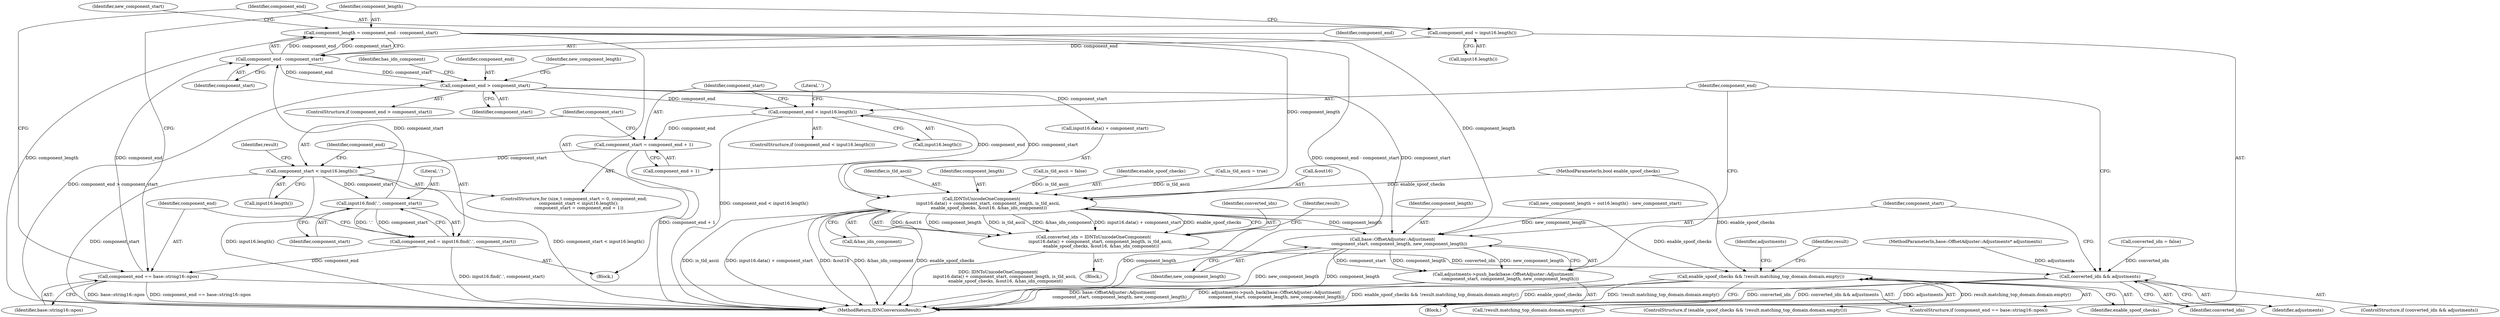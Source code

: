 digraph "0_Chrome_cc0bbcbe7c986094da8e58c37a21fdd179b686b0_2@integer" {
"1000166" [label="(Call,component_length = component_end - component_start)"];
"1000168" [label="(Call,component_end - component_start)"];
"1000159" [label="(Call,component_end == base::string16::npos)"];
"1000153" [label="(Call,component_end = input16.find('.', component_start))"];
"1000155" [label="(Call,input16.find('.', component_start))"];
"1000144" [label="(Call,component_start < input16.length())"];
"1000147" [label="(Call,component_start = component_end + 1)"];
"1000223" [label="(Call,component_end < input16.length())"];
"1000180" [label="(Call,component_end > component_start)"];
"1000162" [label="(Call,component_end = input16.length())"];
"1000190" [label="(Call,IDNToUnicodeOneComponent(\n          input16.data() + component_start, component_length, is_tld_ascii,\n           enable_spoof_checks, &out16, &has_idn_component))"];
"1000188" [label="(Call,converted_idn = IDNToUnicodeOneComponent(\n          input16.data() + component_start, component_length, is_tld_ascii,\n           enable_spoof_checks, &out16, &has_idn_component))"];
"1000213" [label="(Call,converted_idn && adjustments)"];
"1000218" [label="(Call,base::OffsetAdjuster::Adjustment(\n          component_start, component_length, new_component_length))"];
"1000217" [label="(Call,adjustments->push_back(base::OffsetAdjuster::Adjustment(\n          component_start, component_length, new_component_length)))"];
"1000245" [label="(Call,enable_spoof_checks && !result.matching_top_domain.domain.empty())"];
"1000191" [label="(Call,input16.data() + component_start)"];
"1000197" [label="(Call,&out16)"];
"1000260" [label="(MethodReturn,IDNConversionResult)"];
"1000146" [label="(Call,input16.length())"];
"1000219" [label="(Identifier,component_start)"];
"1000164" [label="(Call,input16.length())"];
"1000176" [label="(Call,converted_idn = false)"];
"1000230" [label="(Identifier,result)"];
"1000223" [label="(Call,component_end < input16.length())"];
"1000183" [label="(Block,)"];
"1000169" [label="(Identifier,component_end)"];
"1000195" [label="(Identifier,is_tld_ascii)"];
"1000245" [label="(Call,enable_spoof_checks && !result.matching_top_domain.domain.empty())"];
"1000251" [label="(Identifier,adjustments)"];
"1000179" [label="(ControlStructure,if (component_end > component_start))"];
"1000170" [label="(Identifier,component_start)"];
"1000145" [label="(Identifier,component_start)"];
"1000222" [label="(ControlStructure,if (component_end < input16.length()))"];
"1000227" [label="(Literal,'.')"];
"1000180" [label="(Call,component_end > component_start)"];
"1000194" [label="(Identifier,component_length)"];
"1000166" [label="(Call,component_length = component_end - component_start)"];
"1000152" [label="(Block,)"];
"1000218" [label="(Call,base::OffsetAdjuster::Adjustment(\n          component_start, component_length, new_component_length))"];
"1000144" [label="(Call,component_start < input16.length())"];
"1000148" [label="(Identifier,component_start)"];
"1000214" [label="(Identifier,converted_idn)"];
"1000160" [label="(Identifier,component_end)"];
"1000173" [label="(Identifier,new_component_start)"];
"1000147" [label="(Call,component_start = component_end + 1)"];
"1000207" [label="(Call,new_component_length = out16.length() - new_component_start)"];
"1000213" [label="(Call,converted_idn && adjustments)"];
"1000158" [label="(ControlStructure,if (component_end == base::string16::npos))"];
"1000225" [label="(Call,input16.length())"];
"1000133" [label="(Call,is_tld_ascii = false)"];
"1000224" [label="(Identifier,component_end)"];
"1000221" [label="(Identifier,new_component_length)"];
"1000208" [label="(Identifier,new_component_length)"];
"1000154" [label="(Identifier,component_end)"];
"1000186" [label="(Identifier,has_idn_component)"];
"1000203" [label="(Identifier,result)"];
"1000103" [label="(MethodParameterIn,base::OffsetAdjuster::Adjustments* adjustments)"];
"1000181" [label="(Identifier,component_end)"];
"1000244" [label="(ControlStructure,if (enable_spoof_checks && !result.matching_top_domain.domain.empty()))"];
"1000215" [label="(Identifier,adjustments)"];
"1000190" [label="(Call,IDNToUnicodeOneComponent(\n          input16.data() + component_start, component_length, is_tld_ascii,\n           enable_spoof_checks, &out16, &has_idn_component))"];
"1000199" [label="(Call,&has_idn_component)"];
"1000246" [label="(Identifier,enable_spoof_checks)"];
"1000138" [label="(ControlStructure,for (size_t component_start = 0, component_end;\n       component_start < input16.length();\n       component_start = component_end + 1))"];
"1000212" [label="(ControlStructure,if (converted_idn && adjustments))"];
"1000167" [label="(Identifier,component_length)"];
"1000162" [label="(Call,component_end = input16.length())"];
"1000153" [label="(Call,component_end = input16.find('.', component_start))"];
"1000149" [label="(Call,component_end + 1)"];
"1000217" [label="(Call,adjustments->push_back(base::OffsetAdjuster::Adjustment(\n          component_start, component_length, new_component_length)))"];
"1000188" [label="(Call,converted_idn = IDNToUnicodeOneComponent(\n          input16.data() + component_start, component_length, is_tld_ascii,\n           enable_spoof_checks, &out16, &has_idn_component))"];
"1000155" [label="(Call,input16.find('.', component_start))"];
"1000216" [label="(Block,)"];
"1000220" [label="(Identifier,component_length)"];
"1000104" [label="(MethodParameterIn,bool enable_spoof_checks)"];
"1000161" [label="(Identifier,base::string16::npos)"];
"1000157" [label="(Identifier,component_start)"];
"1000156" [label="(Literal,'.')"];
"1000247" [label="(Call,!result.matching_top_domain.domain.empty())"];
"1000259" [label="(Identifier,result)"];
"1000196" [label="(Identifier,enable_spoof_checks)"];
"1000189" [label="(Identifier,converted_idn)"];
"1000168" [label="(Call,component_end - component_start)"];
"1000159" [label="(Call,component_end == base::string16::npos)"];
"1000117" [label="(Call,is_tld_ascii = true)"];
"1000182" [label="(Identifier,component_start)"];
"1000163" [label="(Identifier,component_end)"];
"1000166" -> "1000152"  [label="AST: "];
"1000166" -> "1000168"  [label="CFG: "];
"1000167" -> "1000166"  [label="AST: "];
"1000168" -> "1000166"  [label="AST: "];
"1000173" -> "1000166"  [label="CFG: "];
"1000166" -> "1000260"  [label="DDG: component_end - component_start"];
"1000166" -> "1000260"  [label="DDG: component_length"];
"1000168" -> "1000166"  [label="DDG: component_end"];
"1000168" -> "1000166"  [label="DDG: component_start"];
"1000166" -> "1000190"  [label="DDG: component_length"];
"1000166" -> "1000218"  [label="DDG: component_length"];
"1000168" -> "1000170"  [label="CFG: "];
"1000169" -> "1000168"  [label="AST: "];
"1000170" -> "1000168"  [label="AST: "];
"1000159" -> "1000168"  [label="DDG: component_end"];
"1000162" -> "1000168"  [label="DDG: component_end"];
"1000155" -> "1000168"  [label="DDG: component_start"];
"1000168" -> "1000180"  [label="DDG: component_end"];
"1000168" -> "1000180"  [label="DDG: component_start"];
"1000159" -> "1000158"  [label="AST: "];
"1000159" -> "1000161"  [label="CFG: "];
"1000160" -> "1000159"  [label="AST: "];
"1000161" -> "1000159"  [label="AST: "];
"1000163" -> "1000159"  [label="CFG: "];
"1000167" -> "1000159"  [label="CFG: "];
"1000159" -> "1000260"  [label="DDG: component_end == base::string16::npos"];
"1000159" -> "1000260"  [label="DDG: base::string16::npos"];
"1000153" -> "1000159"  [label="DDG: component_end"];
"1000153" -> "1000152"  [label="AST: "];
"1000153" -> "1000155"  [label="CFG: "];
"1000154" -> "1000153"  [label="AST: "];
"1000155" -> "1000153"  [label="AST: "];
"1000160" -> "1000153"  [label="CFG: "];
"1000153" -> "1000260"  [label="DDG: input16.find('.', component_start)"];
"1000155" -> "1000153"  [label="DDG: '.'"];
"1000155" -> "1000153"  [label="DDG: component_start"];
"1000155" -> "1000157"  [label="CFG: "];
"1000156" -> "1000155"  [label="AST: "];
"1000157" -> "1000155"  [label="AST: "];
"1000144" -> "1000155"  [label="DDG: component_start"];
"1000144" -> "1000138"  [label="AST: "];
"1000144" -> "1000146"  [label="CFG: "];
"1000145" -> "1000144"  [label="AST: "];
"1000146" -> "1000144"  [label="AST: "];
"1000154" -> "1000144"  [label="CFG: "];
"1000230" -> "1000144"  [label="CFG: "];
"1000144" -> "1000260"  [label="DDG: component_start < input16.length()"];
"1000144" -> "1000260"  [label="DDG: component_start"];
"1000144" -> "1000260"  [label="DDG: input16.length()"];
"1000147" -> "1000144"  [label="DDG: component_start"];
"1000147" -> "1000138"  [label="AST: "];
"1000147" -> "1000149"  [label="CFG: "];
"1000148" -> "1000147"  [label="AST: "];
"1000149" -> "1000147"  [label="AST: "];
"1000145" -> "1000147"  [label="CFG: "];
"1000147" -> "1000260"  [label="DDG: component_end + 1"];
"1000223" -> "1000147"  [label="DDG: component_end"];
"1000223" -> "1000222"  [label="AST: "];
"1000223" -> "1000225"  [label="CFG: "];
"1000224" -> "1000223"  [label="AST: "];
"1000225" -> "1000223"  [label="AST: "];
"1000227" -> "1000223"  [label="CFG: "];
"1000148" -> "1000223"  [label="CFG: "];
"1000223" -> "1000260"  [label="DDG: component_end < input16.length()"];
"1000223" -> "1000149"  [label="DDG: component_end"];
"1000180" -> "1000223"  [label="DDG: component_end"];
"1000180" -> "1000179"  [label="AST: "];
"1000180" -> "1000182"  [label="CFG: "];
"1000181" -> "1000180"  [label="AST: "];
"1000182" -> "1000180"  [label="AST: "];
"1000186" -> "1000180"  [label="CFG: "];
"1000208" -> "1000180"  [label="CFG: "];
"1000180" -> "1000260"  [label="DDG: component_end > component_start"];
"1000180" -> "1000190"  [label="DDG: component_start"];
"1000180" -> "1000191"  [label="DDG: component_start"];
"1000180" -> "1000218"  [label="DDG: component_start"];
"1000162" -> "1000158"  [label="AST: "];
"1000162" -> "1000164"  [label="CFG: "];
"1000163" -> "1000162"  [label="AST: "];
"1000164" -> "1000162"  [label="AST: "];
"1000167" -> "1000162"  [label="CFG: "];
"1000190" -> "1000188"  [label="AST: "];
"1000190" -> "1000199"  [label="CFG: "];
"1000191" -> "1000190"  [label="AST: "];
"1000194" -> "1000190"  [label="AST: "];
"1000195" -> "1000190"  [label="AST: "];
"1000196" -> "1000190"  [label="AST: "];
"1000197" -> "1000190"  [label="AST: "];
"1000199" -> "1000190"  [label="AST: "];
"1000188" -> "1000190"  [label="CFG: "];
"1000190" -> "1000260"  [label="DDG: component_length"];
"1000190" -> "1000260"  [label="DDG: is_tld_ascii"];
"1000190" -> "1000260"  [label="DDG: input16.data() + component_start"];
"1000190" -> "1000260"  [label="DDG: &out16"];
"1000190" -> "1000260"  [label="DDG: &has_idn_component"];
"1000190" -> "1000260"  [label="DDG: enable_spoof_checks"];
"1000190" -> "1000188"  [label="DDG: &out16"];
"1000190" -> "1000188"  [label="DDG: component_length"];
"1000190" -> "1000188"  [label="DDG: is_tld_ascii"];
"1000190" -> "1000188"  [label="DDG: &has_idn_component"];
"1000190" -> "1000188"  [label="DDG: input16.data() + component_start"];
"1000190" -> "1000188"  [label="DDG: enable_spoof_checks"];
"1000133" -> "1000190"  [label="DDG: is_tld_ascii"];
"1000117" -> "1000190"  [label="DDG: is_tld_ascii"];
"1000104" -> "1000190"  [label="DDG: enable_spoof_checks"];
"1000190" -> "1000218"  [label="DDG: component_length"];
"1000190" -> "1000245"  [label="DDG: enable_spoof_checks"];
"1000188" -> "1000183"  [label="AST: "];
"1000189" -> "1000188"  [label="AST: "];
"1000203" -> "1000188"  [label="CFG: "];
"1000188" -> "1000260"  [label="DDG: IDNToUnicodeOneComponent(\n          input16.data() + component_start, component_length, is_tld_ascii,\n           enable_spoof_checks, &out16, &has_idn_component)"];
"1000188" -> "1000213"  [label="DDG: converted_idn"];
"1000213" -> "1000212"  [label="AST: "];
"1000213" -> "1000214"  [label="CFG: "];
"1000213" -> "1000215"  [label="CFG: "];
"1000214" -> "1000213"  [label="AST: "];
"1000215" -> "1000213"  [label="AST: "];
"1000219" -> "1000213"  [label="CFG: "];
"1000224" -> "1000213"  [label="CFG: "];
"1000213" -> "1000260"  [label="DDG: converted_idn"];
"1000213" -> "1000260"  [label="DDG: converted_idn && adjustments"];
"1000213" -> "1000260"  [label="DDG: adjustments"];
"1000176" -> "1000213"  [label="DDG: converted_idn"];
"1000103" -> "1000213"  [label="DDG: adjustments"];
"1000218" -> "1000217"  [label="AST: "];
"1000218" -> "1000221"  [label="CFG: "];
"1000219" -> "1000218"  [label="AST: "];
"1000220" -> "1000218"  [label="AST: "];
"1000221" -> "1000218"  [label="AST: "];
"1000217" -> "1000218"  [label="CFG: "];
"1000218" -> "1000260"  [label="DDG: new_component_length"];
"1000218" -> "1000260"  [label="DDG: component_length"];
"1000218" -> "1000217"  [label="DDG: component_start"];
"1000218" -> "1000217"  [label="DDG: component_length"];
"1000218" -> "1000217"  [label="DDG: new_component_length"];
"1000207" -> "1000218"  [label="DDG: new_component_length"];
"1000217" -> "1000216"  [label="AST: "];
"1000224" -> "1000217"  [label="CFG: "];
"1000217" -> "1000260"  [label="DDG: adjustments->push_back(base::OffsetAdjuster::Adjustment(\n          component_start, component_length, new_component_length))"];
"1000217" -> "1000260"  [label="DDG: base::OffsetAdjuster::Adjustment(\n          component_start, component_length, new_component_length)"];
"1000245" -> "1000244"  [label="AST: "];
"1000245" -> "1000246"  [label="CFG: "];
"1000245" -> "1000247"  [label="CFG: "];
"1000246" -> "1000245"  [label="AST: "];
"1000247" -> "1000245"  [label="AST: "];
"1000251" -> "1000245"  [label="CFG: "];
"1000259" -> "1000245"  [label="CFG: "];
"1000245" -> "1000260"  [label="DDG: enable_spoof_checks && !result.matching_top_domain.domain.empty()"];
"1000245" -> "1000260"  [label="DDG: enable_spoof_checks"];
"1000245" -> "1000260"  [label="DDG: !result.matching_top_domain.domain.empty()"];
"1000104" -> "1000245"  [label="DDG: enable_spoof_checks"];
"1000247" -> "1000245"  [label="DDG: result.matching_top_domain.domain.empty()"];
}

